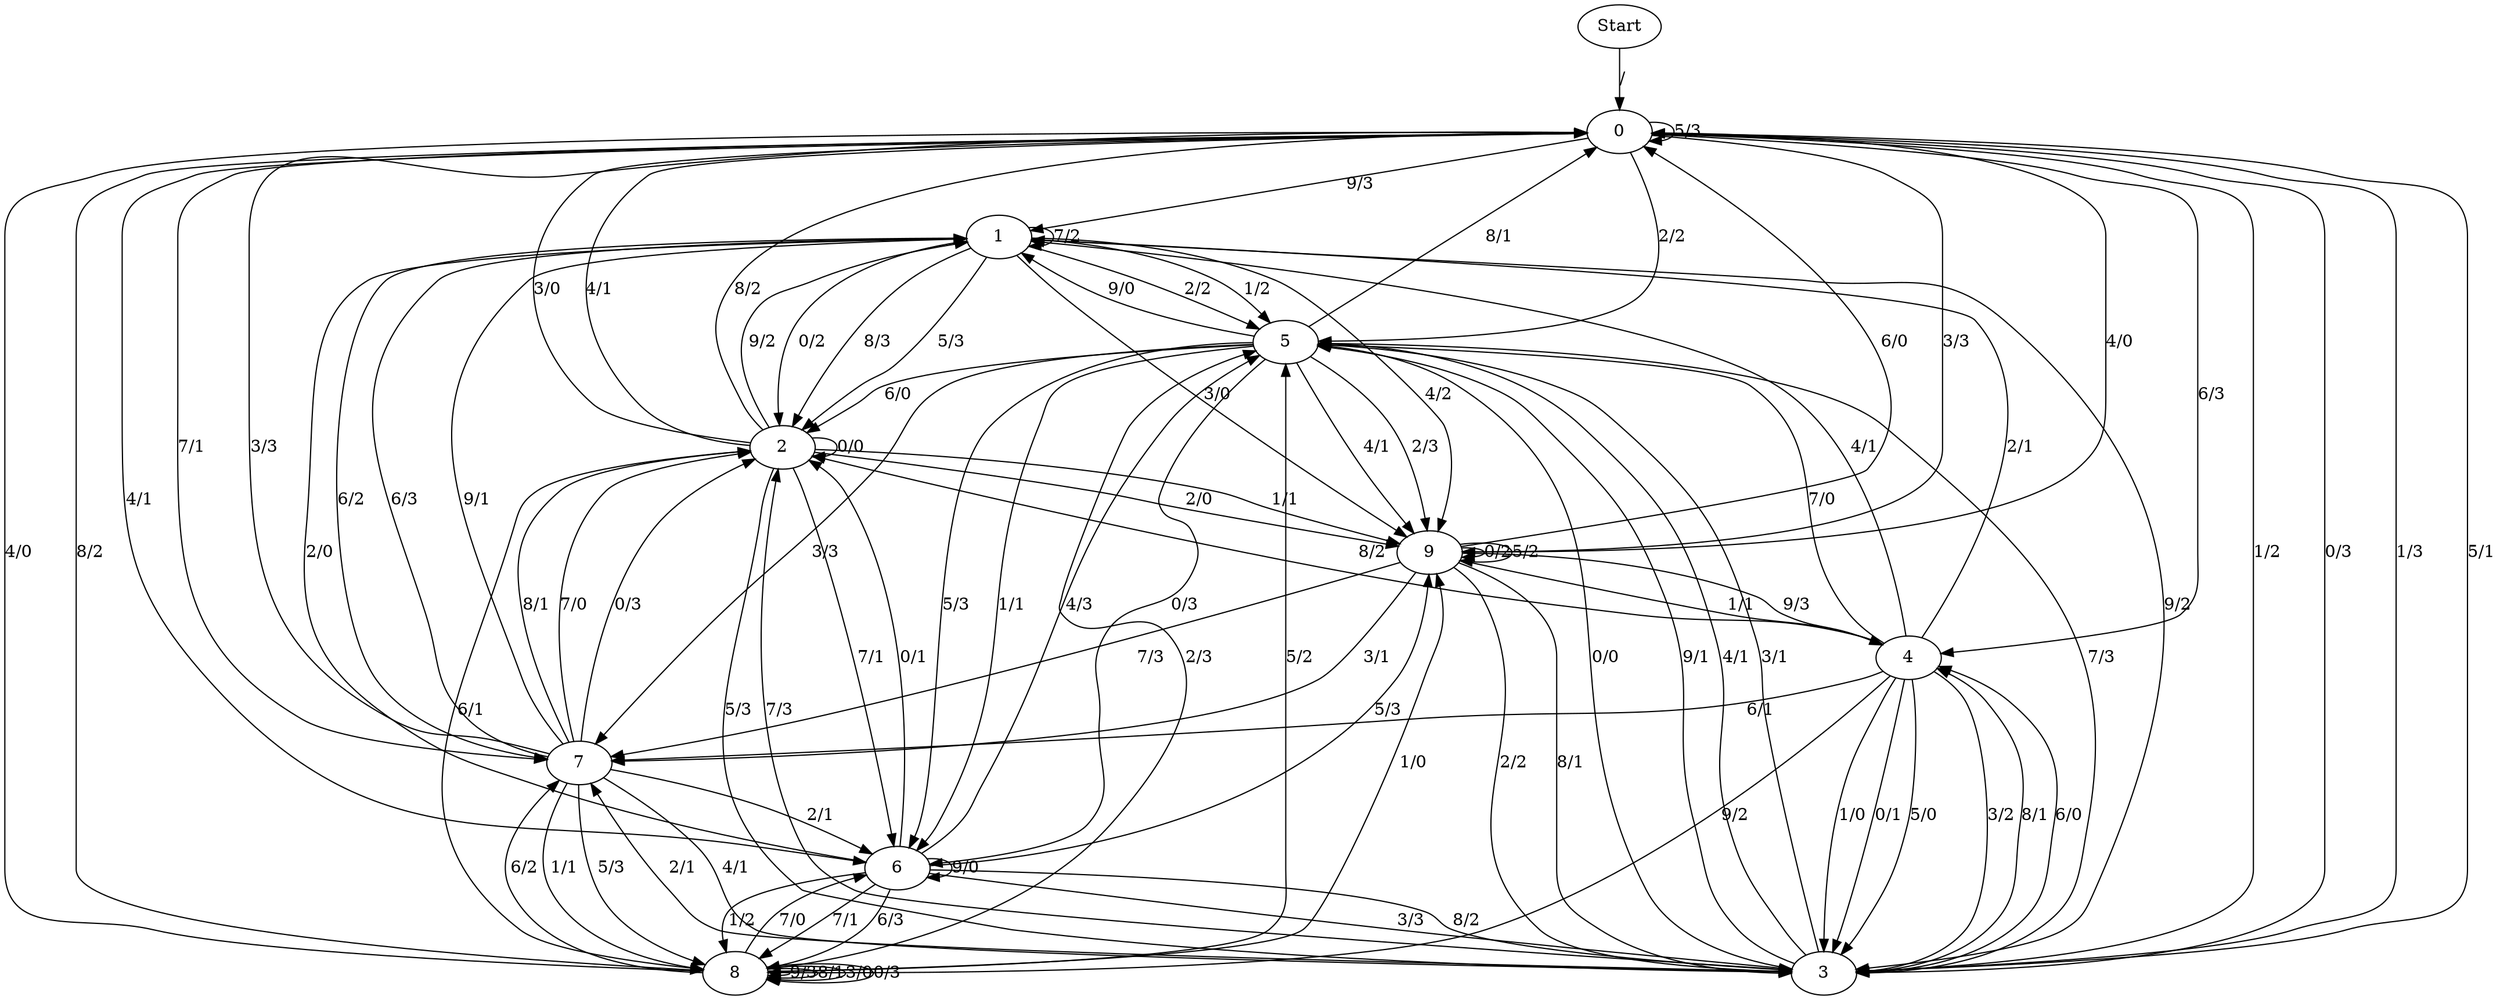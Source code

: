 digraph {
	Start -> 0 [label="/"]
	0 -> 1 [label="9/3"]
	0 -> 5 [label="2/2"]
	0 -> 8 [label="8/2"]
	0 -> 6 [label="4/1"]
	0 -> 0 [label="5/3"]
	0 -> 3 [label="1/2"]
	0 -> 7 [label="7/1"]
	0 -> 4 [label="6/3"]
	0 -> 3 [label="0/3"]
	0 -> 9 [label="3/3"]
	1 -> 2 [label="8/3"]
	1 -> 9 [label="4/2"]
	1 -> 7 [label="6/2"]
	1 -> 5 [label="2/2"]
	1 -> 3 [label="9/2"]
	1 -> 2 [label="0/2"]
	1 -> 5 [label="1/2"]
	1 -> 2 [label="5/3"]
	1 -> 1 [label="7/2"]
	1 -> 9 [label="3/0"]
	5 -> 3 [label="7/3"]
	5 -> 9 [label="4/1"]
	5 -> 9 [label="2/3"]
	5 -> 1 [label="9/0"]
	5 -> 6 [label="5/3"]
	5 -> 6 [label="1/1"]
	5 -> 0 [label="8/1"]
	5 -> 7 [label="3/3"]
	5 -> 2 [label="6/0"]
	5 -> 6 [label="0/3"]
	9 -> 3 [label="2/2"]
	9 -> 9 [label="0/2"]
	9 -> 0 [label="4/0"]
	9 -> 4 [label="1/1"]
	9 -> 4 [label="9/3"]
	9 -> 7 [label="3/1"]
	9 -> 0 [label="6/0"]
	9 -> 3 [label="8/1"]
	9 -> 7 [label="7/3"]
	9 -> 9 [label="5/2"]
	4 -> 3 [label="1/0"]
	4 -> 7 [label="6/1"]
	4 -> 8 [label="9/2"]
	4 -> 2 [label="8/2"]
	4 -> 5 [label="7/0"]
	4 -> 3 [label="0/1"]
	4 -> 3 [label="3/2"]
	4 -> 1 [label="2/1"]
	4 -> 1 [label="4/1"]
	4 -> 3 [label="5/0"]
	3 -> 5 [label="0/0"]
	3 -> 0 [label="1/3"]
	3 -> 7 [label="2/1"]
	3 -> 5 [label="9/1"]
	3 -> 4 [label="8/1"]
	3 -> 0 [label="5/1"]
	3 -> 2 [label="7/3"]
	3 -> 5 [label="4/1"]
	3 -> 4 [label="6/0"]
	3 -> 5 [label="3/1"]
	7 -> 2 [label="8/1"]
	7 -> 6 [label="2/1"]
	7 -> 1 [label="6/3"]
	7 -> 2 [label="7/0"]
	7 -> 0 [label="3/3"]
	7 -> 1 [label="9/1"]
	7 -> 8 [label="5/3"]
	7 -> 8 [label="1/1"]
	7 -> 3 [label="4/1"]
	7 -> 2 [label="0/3"]
	8 -> 7 [label="6/2"]
	8 -> 9 [label="1/0"]
	8 -> 8 [label="9/3"]
	8 -> 6 [label="7/0"]
	8 -> 5 [label="5/2"]
	8 -> 8 [label="8/1"]
	8 -> 8 [label="3/0"]
	8 -> 8 [label="0/3"]
	8 -> 5 [label="2/3"]
	8 -> 0 [label="4/0"]
	6 -> 8 [label="1/2"]
	6 -> 8 [label="7/1"]
	6 -> 2 [label="0/1"]
	6 -> 6 [label="9/0"]
	6 -> 9 [label="5/3"]
	6 -> 1 [label="2/0"]
	6 -> 3 [label="3/3"]
	6 -> 5 [label="4/3"]
	6 -> 8 [label="6/3"]
	6 -> 3 [label="8/2"]
	2 -> 3 [label="5/3"]
	2 -> 6 [label="7/1"]
	2 -> 9 [label="2/0"]
	2 -> 1 [label="9/2"]
	2 -> 2 [label="0/0"]
	2 -> 8 [label="6/1"]
	2 -> 0 [label="3/0"]
	2 -> 9 [label="1/1"]
	2 -> 0 [label="4/1"]
	2 -> 0 [label="8/2"]
}